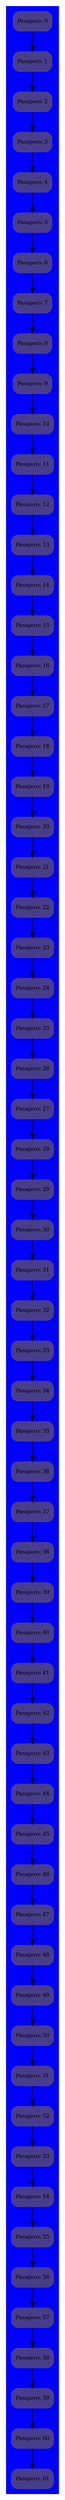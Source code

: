 digraph g {  
 subgraph cluster_0 {
rankdir= "LR"
};
node [
fontsize = "10"
shape = "Mrecord"
color="darkslateblue"
style ="filled, bold"
];

 subgraph cluster_1 {
node [style=filled];
"nodoPasajero0"
[ label=" Pasajero: 0"];
"nodoPasajero1"
[ label=" Pasajero: 1"];
"nodoPasajero2"
[ label=" Pasajero: 2"];
"nodoPasajero3"
[ label=" Pasajero: 3"];
"nodoPasajero4"
[ label=" Pasajero: 4"];
"nodoPasajero5"
[ label=" Pasajero: 5"];
"nodoPasajero6"
[ label=" Pasajero: 6"];
"nodoPasajero7"
[ label=" Pasajero: 7"];
"nodoPasajero8"
[ label=" Pasajero: 8"];
"nodoPasajero9"
[ label=" Pasajero: 9"];
"nodoPasajero10"
[ label=" Pasajero: 10"];
"nodoPasajero11"
[ label=" Pasajero: 11"];
"nodoPasajero12"
[ label=" Pasajero: 12"];
"nodoPasajero13"
[ label=" Pasajero: 13"];
"nodoPasajero14"
[ label=" Pasajero: 14"];
"nodoPasajero15"
[ label=" Pasajero: 15"];
"nodoPasajero16"
[ label=" Pasajero: 16"];
"nodoPasajero17"
[ label=" Pasajero: 17"];
"nodoPasajero18"
[ label=" Pasajero: 18"];
"nodoPasajero19"
[ label=" Pasajero: 19"];
"nodoPasajero20"
[ label=" Pasajero: 20"];
"nodoPasajero21"
[ label=" Pasajero: 21"];
"nodoPasajero22"
[ label=" Pasajero: 22"];
"nodoPasajero23"
[ label=" Pasajero: 23"];
"nodoPasajero24"
[ label=" Pasajero: 24"];
"nodoPasajero25"
[ label=" Pasajero: 25"];
"nodoPasajero26"
[ label=" Pasajero: 26"];
"nodoPasajero27"
[ label=" Pasajero: 27"];
"nodoPasajero28"
[ label=" Pasajero: 28"];
"nodoPasajero29"
[ label=" Pasajero: 29"];
"nodoPasajero30"
[ label=" Pasajero: 30"];
"nodoPasajero31"
[ label=" Pasajero: 31"];
"nodoPasajero32"
[ label=" Pasajero: 32"];
"nodoPasajero33"
[ label=" Pasajero: 33"];
"nodoPasajero34"
[ label=" Pasajero: 34"];
"nodoPasajero35"
[ label=" Pasajero: 35"];
"nodoPasajero36"
[ label=" Pasajero: 36"];
"nodoPasajero37"
[ label=" Pasajero: 37"];
"nodoPasajero38"
[ label=" Pasajero: 38"];
"nodoPasajero39"
[ label=" Pasajero: 39"];
"nodoPasajero40"
[ label=" Pasajero: 40"];
"nodoPasajero41"
[ label=" Pasajero: 41"];
"nodoPasajero42"
[ label=" Pasajero: 42"];
"nodoPasajero43"
[ label=" Pasajero: 43"];
"nodoPasajero44"
[ label=" Pasajero: 44"];
"nodoPasajero45"
[ label=" Pasajero: 45"];
"nodoPasajero46"
[ label=" Pasajero: 46"];
"nodoPasajero47"
[ label=" Pasajero: 47"];
"nodoPasajero48"
[ label=" Pasajero: 48"];
"nodoPasajero49"
[ label=" Pasajero: 49"];
"nodoPasajero50"
[ label=" Pasajero: 50"];
"nodoPasajero51"
[ label=" Pasajero: 51"];
"nodoPasajero52"
[ label=" Pasajero: 52"];
"nodoPasajero53"
[ label=" Pasajero: 53"];
"nodoPasajero54"
[ label=" Pasajero: 54"];
"nodoPasajero55"
[ label=" Pasajero: 55"];
"nodoPasajero56"
[ label=" Pasajero: 56"];
"nodoPasajero57"
[ label=" Pasajero: 57"];
"nodoPasajero58"
[ label=" Pasajero: 58"];
"nodoPasajero59"
[ label=" Pasajero: 59"];
"nodoPasajero60"
[ label=" Pasajero: 60"];
"nodoPasajero61"
[ label=" Pasajero: 61"];
"nodoPasajero0"-> "nodoPasajero1";
"nodoPasajero1"-> "nodoPasajero2";
"nodoPasajero2"-> "nodoPasajero3";
"nodoPasajero3"-> "nodoPasajero4";
"nodoPasajero4"-> "nodoPasajero5";
"nodoPasajero5"-> "nodoPasajero6";
"nodoPasajero6"-> "nodoPasajero7";
"nodoPasajero7"-> "nodoPasajero8";
"nodoPasajero8"-> "nodoPasajero9";
"nodoPasajero9"-> "nodoPasajero10";
"nodoPasajero10"-> "nodoPasajero11";
"nodoPasajero11"-> "nodoPasajero12";
"nodoPasajero12"-> "nodoPasajero13";
"nodoPasajero13"-> "nodoPasajero14";
"nodoPasajero14"-> "nodoPasajero15";
"nodoPasajero15"-> "nodoPasajero16";
"nodoPasajero16"-> "nodoPasajero17";
"nodoPasajero17"-> "nodoPasajero18";
"nodoPasajero18"-> "nodoPasajero19";
"nodoPasajero19"-> "nodoPasajero20";
"nodoPasajero20"-> "nodoPasajero21";
"nodoPasajero21"-> "nodoPasajero22";
"nodoPasajero22"-> "nodoPasajero23";
"nodoPasajero23"-> "nodoPasajero24";
"nodoPasajero24"-> "nodoPasajero25";
"nodoPasajero25"-> "nodoPasajero26";
"nodoPasajero26"-> "nodoPasajero27";
"nodoPasajero27"-> "nodoPasajero28";
"nodoPasajero28"-> "nodoPasajero29";
"nodoPasajero29"-> "nodoPasajero30";
"nodoPasajero30"-> "nodoPasajero31";
"nodoPasajero31"-> "nodoPasajero32";
"nodoPasajero32"-> "nodoPasajero33";
"nodoPasajero33"-> "nodoPasajero34";
"nodoPasajero34"-> "nodoPasajero35";
"nodoPasajero35"-> "nodoPasajero36";
"nodoPasajero36"-> "nodoPasajero37";
"nodoPasajero37"-> "nodoPasajero38";
"nodoPasajero38"-> "nodoPasajero39";
"nodoPasajero39"-> "nodoPasajero40";
"nodoPasajero40"-> "nodoPasajero41";
"nodoPasajero41"-> "nodoPasajero42";
"nodoPasajero42"-> "nodoPasajero43";
"nodoPasajero43"-> "nodoPasajero44";
"nodoPasajero44"-> "nodoPasajero45";
"nodoPasajero45"-> "nodoPasajero46";
"nodoPasajero46"-> "nodoPasajero47";
"nodoPasajero47"-> "nodoPasajero48";
"nodoPasajero48"-> "nodoPasajero49";
"nodoPasajero49"-> "nodoPasajero50";
"nodoPasajero50"-> "nodoPasajero51";
"nodoPasajero51"-> "nodoPasajero52";
"nodoPasajero52"-> "nodoPasajero53";
"nodoPasajero53"-> "nodoPasajero54";
"nodoPasajero54"-> "nodoPasajero55";
"nodoPasajero55"-> "nodoPasajero56";
"nodoPasajero56"-> "nodoPasajero57";
"nodoPasajero57"-> "nodoPasajero58";
"nodoPasajero58"-> "nodoPasajero59";
"nodoPasajero59"-> "nodoPasajero60";
"nodoPasajero60"-> "nodoPasajero61";
fontsize = "10"
shape = "Mrecord"
color="blue"
style ="filled, bold"
}
}